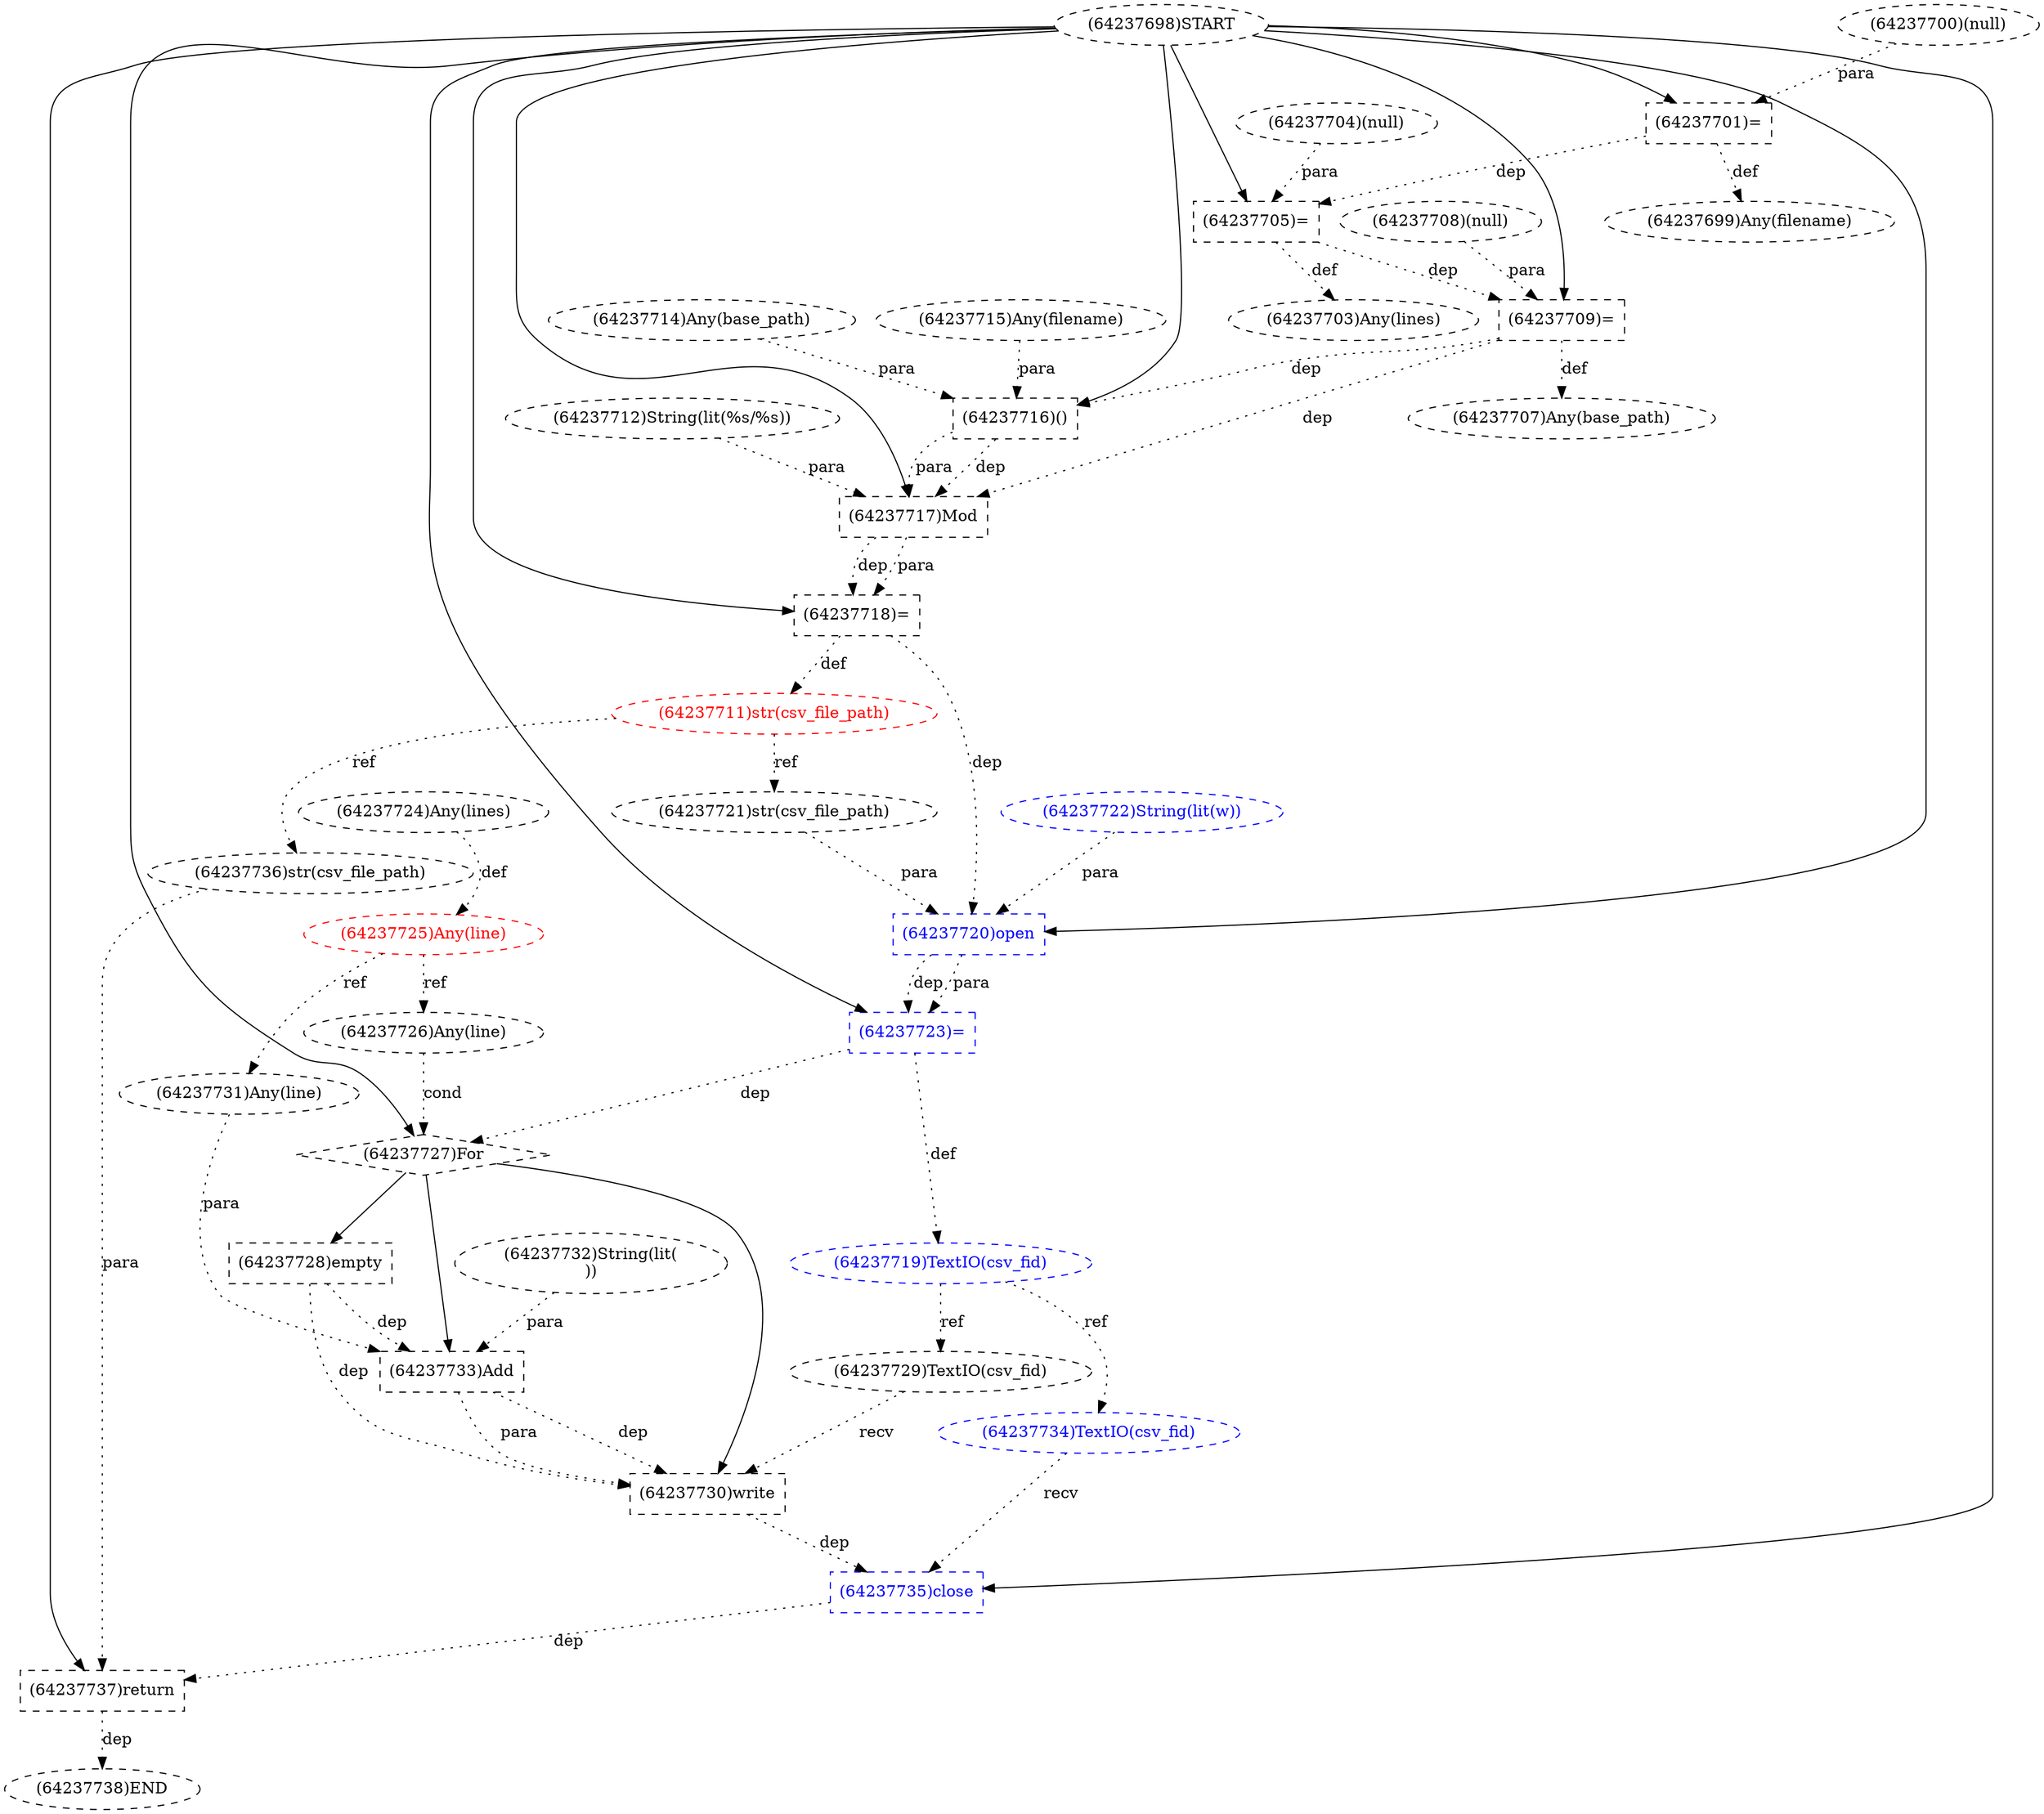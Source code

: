 digraph G {
1 [label="(64237701)=" shape=box style=dashed]
2 [label="(64237716)()" shape=box style=dashed]
3 [label="(64237719)TextIO(csv_fid)" shape=ellipse style=dashed color=blue fontcolor=blue]
4 [label="(64237732)String(lit(
))" shape=ellipse style=dashed]
5 [label="(64237712)String(lit(%s/%s))" shape=ellipse style=dashed]
6 [label="(64237708)(null)" shape=ellipse style=dashed]
7 [label="(64237736)str(csv_file_path)" shape=ellipse style=dashed]
8 [label="(64237718)=" shape=box style=dashed]
9 [label="(64237738)END" style=dashed]
10 [label="(64237720)open" shape=box style=dashed color=blue fontcolor=blue]
11 [label="(64237704)(null)" shape=ellipse style=dashed]
12 [label="(64237705)=" shape=box style=dashed]
13 [label="(64237725)Any(line)" shape=ellipse style=dashed color=red fontcolor=red]
14 [label="(64237723)=" shape=box style=dashed color=blue fontcolor=blue]
15 [label="(64237714)Any(base_path)" shape=ellipse style=dashed]
16 [label="(64237715)Any(filename)" shape=ellipse style=dashed]
17 [label="(64237722)String(lit(w))" shape=ellipse style=dashed color=blue fontcolor=blue]
18 [label="(64237700)(null)" shape=ellipse style=dashed]
19 [label="(64237698)START" style=dashed]
20 [label="(64237709)=" shape=box style=dashed]
21 [label="(64237711)str(csv_file_path)" shape=ellipse style=dashed color=red fontcolor=red]
22 [label="(64237728)empty" shape=box style=dashed]
23 [label="(64237721)str(csv_file_path)" shape=ellipse style=dashed]
24 [label="(64237733)Add" shape=box style=dashed]
25 [label="(64237703)Any(lines)" shape=ellipse style=dashed]
26 [label="(64237731)Any(line)" shape=ellipse style=dashed]
27 [label="(64237737)return" shape=box style=dashed]
28 [label="(64237734)TextIO(csv_fid)" shape=ellipse style=dashed color=blue fontcolor=blue]
29 [label="(64237735)close" shape=box style=dashed color=blue fontcolor=blue]
30 [label="(64237699)Any(filename)" shape=ellipse style=dashed]
31 [label="(64237729)TextIO(csv_fid)" shape=ellipse style=dashed]
32 [label="(64237717)Mod" shape=box style=dashed]
33 [label="(64237707)Any(base_path)" shape=ellipse style=dashed]
34 [label="(64237724)Any(lines)" shape=ellipse style=dashed]
35 [label="(64237727)For" shape=diamond style=dashed]
36 [label="(64237730)write" shape=box style=dashed]
37 [label="(64237726)Any(line)" shape=ellipse style=dashed]
19 -> 1 [label="" style=solid];
18 -> 1 [label="para" style=dotted];
19 -> 2 [label="" style=solid];
15 -> 2 [label="para" style=dotted];
16 -> 2 [label="para" style=dotted];
20 -> 2 [label="dep" style=dotted];
14 -> 3 [label="def" style=dotted];
21 -> 7 [label="ref" style=dotted];
19 -> 8 [label="" style=solid];
32 -> 8 [label="dep" style=dotted];
32 -> 8 [label="para" style=dotted];
27 -> 9 [label="dep" style=dotted];
19 -> 10 [label="" style=solid];
23 -> 10 [label="para" style=dotted];
17 -> 10 [label="para" style=dotted];
8 -> 10 [label="dep" style=dotted];
19 -> 12 [label="" style=solid];
11 -> 12 [label="para" style=dotted];
1 -> 12 [label="dep" style=dotted];
34 -> 13 [label="def" style=dotted];
19 -> 14 [label="" style=solid];
10 -> 14 [label="dep" style=dotted];
10 -> 14 [label="para" style=dotted];
19 -> 20 [label="" style=solid];
6 -> 20 [label="para" style=dotted];
12 -> 20 [label="dep" style=dotted];
8 -> 21 [label="def" style=dotted];
35 -> 22 [label="" style=solid];
21 -> 23 [label="ref" style=dotted];
35 -> 24 [label="" style=solid];
26 -> 24 [label="para" style=dotted];
4 -> 24 [label="para" style=dotted];
22 -> 24 [label="dep" style=dotted];
12 -> 25 [label="def" style=dotted];
13 -> 26 [label="ref" style=dotted];
19 -> 27 [label="" style=solid];
7 -> 27 [label="para" style=dotted];
29 -> 27 [label="dep" style=dotted];
3 -> 28 [label="ref" style=dotted];
19 -> 29 [label="" style=solid];
28 -> 29 [label="recv" style=dotted];
36 -> 29 [label="dep" style=dotted];
1 -> 30 [label="def" style=dotted];
3 -> 31 [label="ref" style=dotted];
19 -> 32 [label="" style=solid];
5 -> 32 [label="para" style=dotted];
2 -> 32 [label="dep" style=dotted];
2 -> 32 [label="para" style=dotted];
20 -> 32 [label="dep" style=dotted];
20 -> 33 [label="def" style=dotted];
19 -> 35 [label="" style=solid];
37 -> 35 [label="cond" style=dotted];
14 -> 35 [label="dep" style=dotted];
35 -> 36 [label="" style=solid];
31 -> 36 [label="recv" style=dotted];
24 -> 36 [label="dep" style=dotted];
24 -> 36 [label="para" style=dotted];
22 -> 36 [label="dep" style=dotted];
13 -> 37 [label="ref" style=dotted];
}